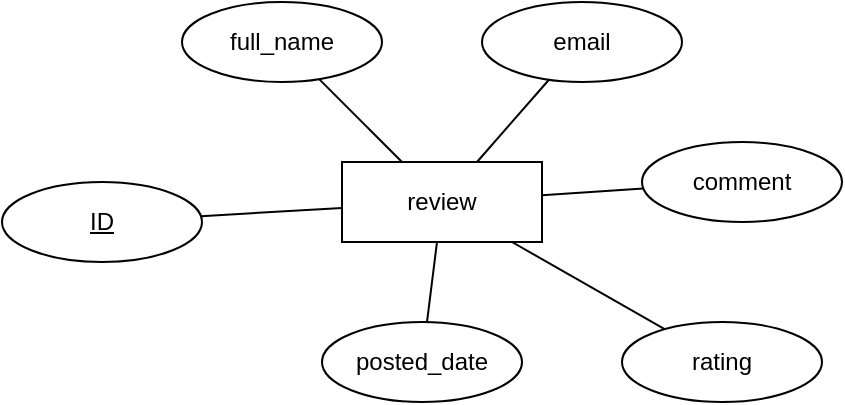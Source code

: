 <mxfile>
    <diagram id="UTZ09xYP_0vItKBKEO7w" name="Page-1">
        <mxGraphModel dx="1847" dy="1014" grid="1" gridSize="10" guides="1" tooltips="1" connect="1" arrows="1" fold="1" page="1" pageScale="1" pageWidth="827" pageHeight="1169" math="0" shadow="0">
            <root>
                <mxCell id="0"/>
                <mxCell id="1" parent="0"/>
                <mxCell id="2" value="review" style="whiteSpace=wrap;html=1;align=center;" vertex="1" parent="1">
                    <mxGeometry x="360" y="500" width="100" height="40" as="geometry"/>
                </mxCell>
                <mxCell id="3" value="ID" style="ellipse;whiteSpace=wrap;html=1;align=center;fontStyle=4;" vertex="1" parent="1">
                    <mxGeometry x="190" y="510" width="100" height="40" as="geometry"/>
                </mxCell>
                <mxCell id="4" value="comment" style="ellipse;whiteSpace=wrap;html=1;align=center;" vertex="1" parent="1">
                    <mxGeometry x="510" y="490" width="100" height="40" as="geometry"/>
                </mxCell>
                <mxCell id="5" value="email" style="ellipse;whiteSpace=wrap;html=1;align=center;" vertex="1" parent="1">
                    <mxGeometry x="430" y="420" width="100" height="40" as="geometry"/>
                </mxCell>
                <mxCell id="6" value="full_name" style="ellipse;whiteSpace=wrap;html=1;align=center;" vertex="1" parent="1">
                    <mxGeometry x="280" y="420" width="100" height="40" as="geometry"/>
                </mxCell>
                <mxCell id="7" value="rating" style="ellipse;whiteSpace=wrap;html=1;align=center;" vertex="1" parent="1">
                    <mxGeometry x="500" y="580" width="100" height="40" as="geometry"/>
                </mxCell>
                <mxCell id="8" value="posted_date" style="ellipse;whiteSpace=wrap;html=1;align=center;" vertex="1" parent="1">
                    <mxGeometry x="350" y="580" width="100" height="40" as="geometry"/>
                </mxCell>
                <mxCell id="9" value="" style="endArrow=none;html=1;rounded=0;" edge="1" parent="1" source="3" target="2">
                    <mxGeometry relative="1" as="geometry">
                        <mxPoint x="330" y="520" as="sourcePoint"/>
                        <mxPoint x="490" y="520" as="targetPoint"/>
                    </mxGeometry>
                </mxCell>
                <mxCell id="10" value="" style="endArrow=none;html=1;rounded=0;" edge="1" parent="1" source="2" target="8">
                    <mxGeometry relative="1" as="geometry">
                        <mxPoint x="330" y="520" as="sourcePoint"/>
                        <mxPoint x="490" y="520" as="targetPoint"/>
                    </mxGeometry>
                </mxCell>
                <mxCell id="11" value="" style="endArrow=none;html=1;rounded=0;" edge="1" parent="1" source="6" target="2">
                    <mxGeometry relative="1" as="geometry">
                        <mxPoint x="330" y="520" as="sourcePoint"/>
                        <mxPoint x="490" y="520" as="targetPoint"/>
                    </mxGeometry>
                </mxCell>
                <mxCell id="12" value="" style="endArrow=none;html=1;rounded=0;" edge="1" parent="1" source="2" target="5">
                    <mxGeometry relative="1" as="geometry">
                        <mxPoint x="330" y="520" as="sourcePoint"/>
                        <mxPoint x="490" y="520" as="targetPoint"/>
                    </mxGeometry>
                </mxCell>
                <mxCell id="13" value="" style="endArrow=none;html=1;rounded=0;" edge="1" parent="1" source="2" target="4">
                    <mxGeometry relative="1" as="geometry">
                        <mxPoint x="330" y="520" as="sourcePoint"/>
                        <mxPoint x="490" y="520" as="targetPoint"/>
                    </mxGeometry>
                </mxCell>
                <mxCell id="14" value="" style="endArrow=none;html=1;rounded=0;" edge="1" parent="1" source="7" target="2">
                    <mxGeometry relative="1" as="geometry">
                        <mxPoint x="330" y="520" as="sourcePoint"/>
                        <mxPoint x="490" y="520" as="targetPoint"/>
                    </mxGeometry>
                </mxCell>
            </root>
        </mxGraphModel>
    </diagram>
</mxfile>
